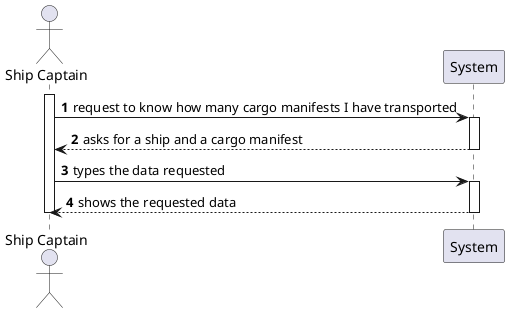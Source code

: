 @startuml
'https://plantuml.com/sequence-diagram

autonumber

actor "Ship Captain" as PM
participant "System" as S
activate PM

PM -> S: request to know how many cargo manifests I have transported
activate S
PM <-- S: asks for a ship and a cargo manifest
deactivate S
PM -> S: types the data requested
activate S
PM <-- S: shows the requested data
deactivate S
deactivate PM
@enduml